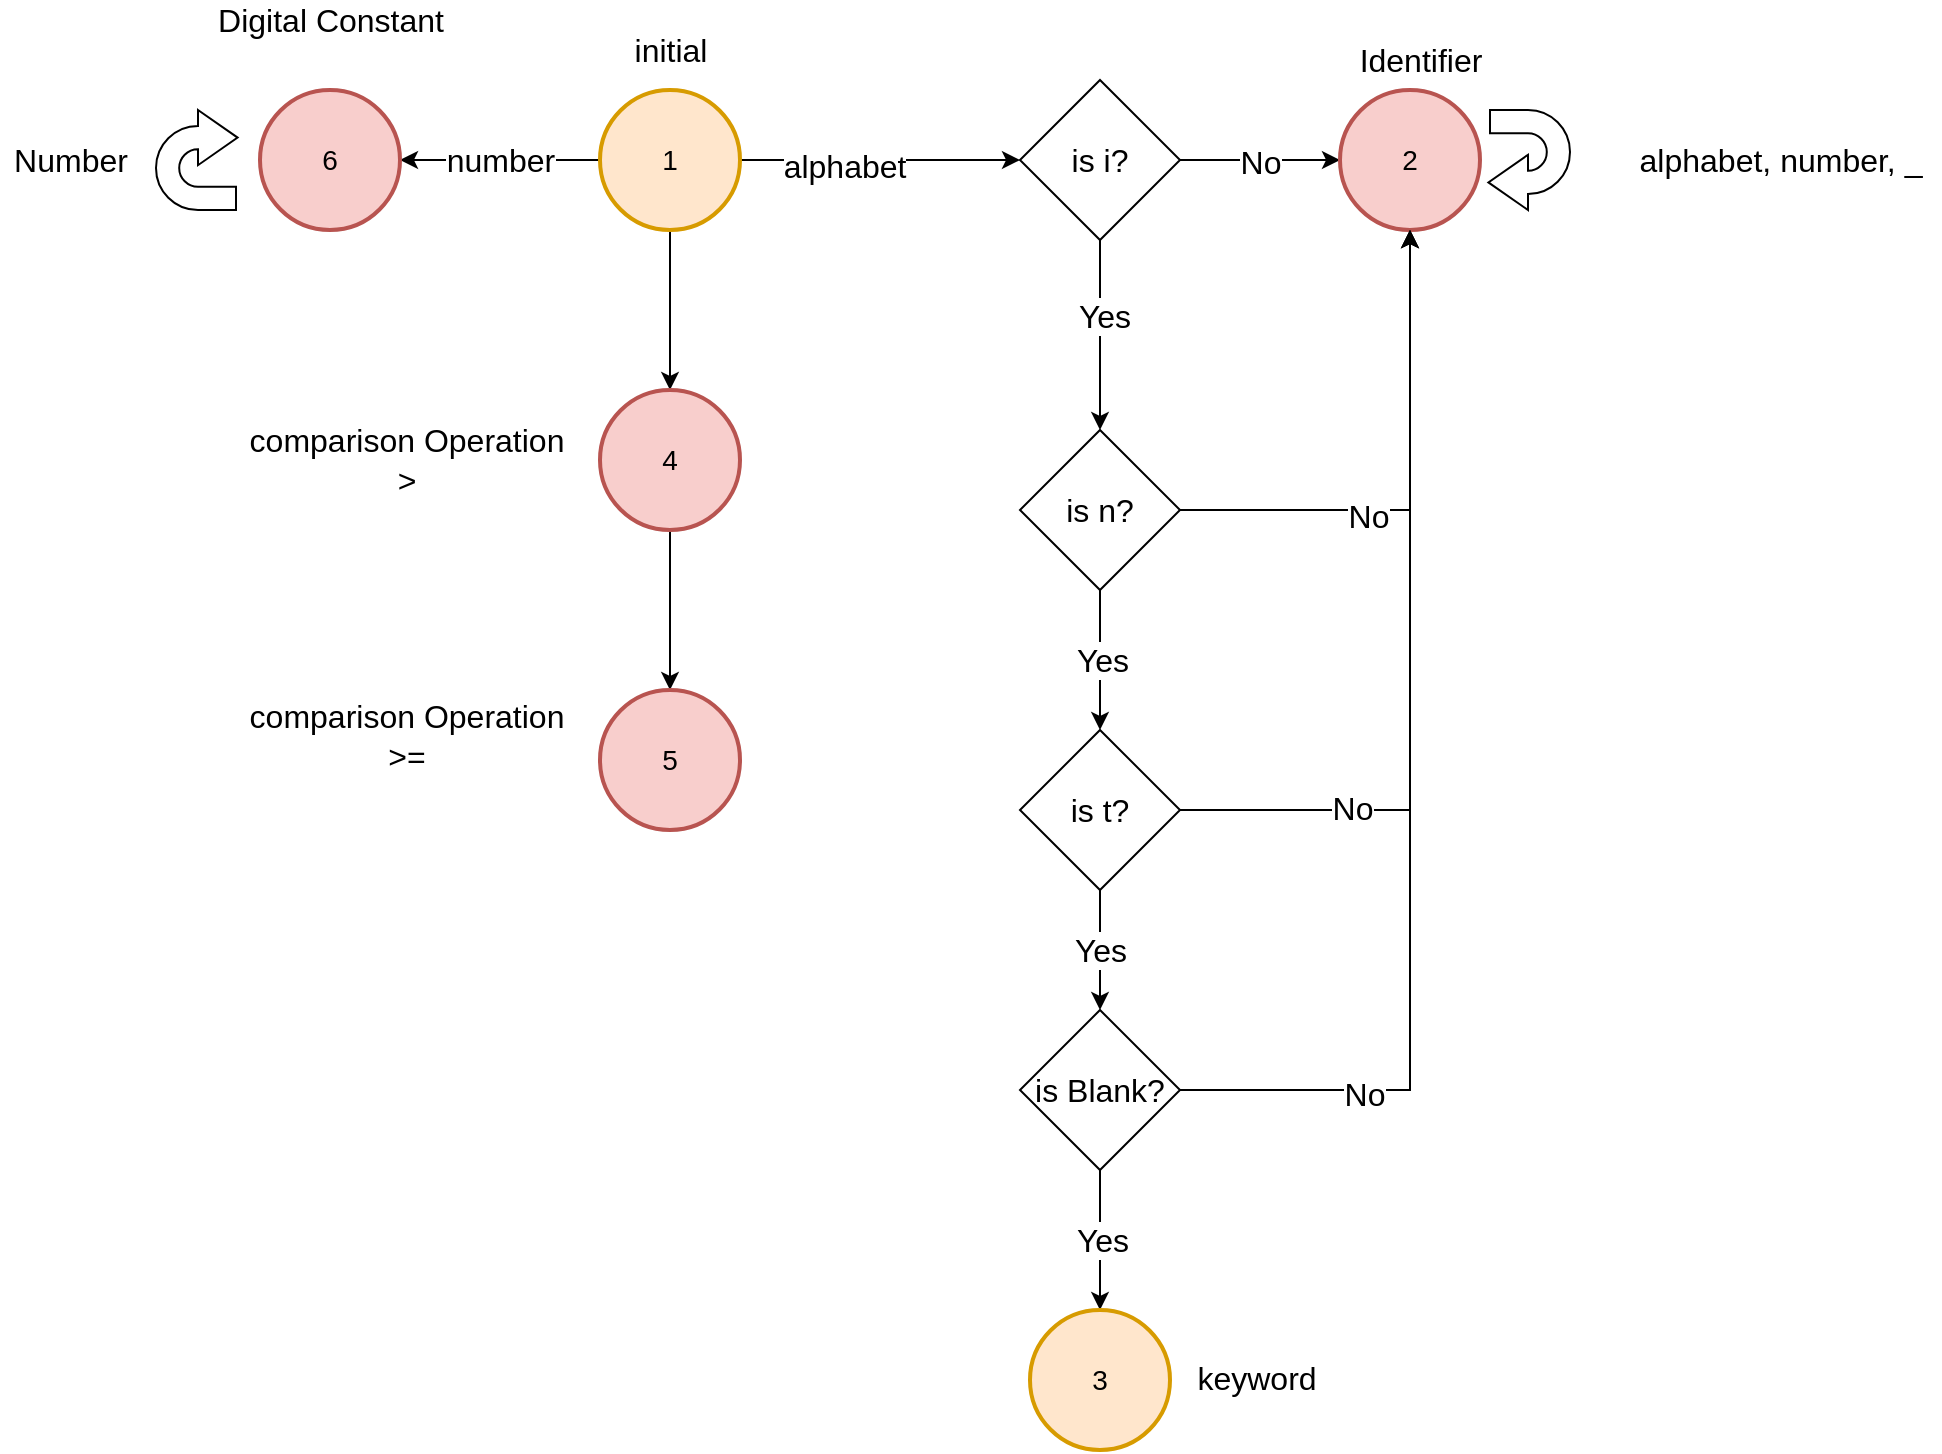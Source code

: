 <mxfile version="12.6.5" type="device"><diagram id="8Pe9YgwmKjx7p-n5R5P5" name="第 1 页"><mxGraphModel dx="2032" dy="693" grid="1" gridSize="10" guides="1" tooltips="1" connect="1" arrows="1" fold="1" page="1" pageScale="1" pageWidth="827" pageHeight="1169" math="0" shadow="0"><root><mxCell id="0"/><mxCell id="1" parent="0"/><mxCell id="IES1ussAODXLaJb70h9p-8" value="" style="edgeStyle=orthogonalEdgeStyle;rounded=0;orthogonalLoop=1;jettySize=auto;html=1;fontSize=16;" edge="1" parent="1" source="IES1ussAODXLaJb70h9p-1"><mxGeometry relative="1" as="geometry"><mxPoint x="460" y="295" as="targetPoint"/></mxGeometry></mxCell><mxCell id="IES1ussAODXLaJb70h9p-13" value="alphabet" style="text;html=1;align=center;verticalAlign=middle;resizable=0;points=[];labelBackgroundColor=#ffffff;fontSize=16;" vertex="1" connectable="0" parent="IES1ussAODXLaJb70h9p-8"><mxGeometry x="-0.26" y="-3" relative="1" as="geometry"><mxPoint as="offset"/></mxGeometry></mxCell><mxCell id="IES1ussAODXLaJb70h9p-40" value="" style="edgeStyle=orthogonalEdgeStyle;rounded=0;orthogonalLoop=1;jettySize=auto;html=1;fontSize=16;" edge="1" parent="1" source="IES1ussAODXLaJb70h9p-1"><mxGeometry relative="1" as="geometry"><mxPoint x="285" y="410" as="targetPoint"/></mxGeometry></mxCell><mxCell id="IES1ussAODXLaJb70h9p-46" value="number" style="edgeStyle=orthogonalEdgeStyle;rounded=0;orthogonalLoop=1;jettySize=auto;html=1;fontSize=16;entryX=1;entryY=0.5;entryDx=0;entryDy=0;entryPerimeter=0;" edge="1" parent="1" source="IES1ussAODXLaJb70h9p-1" target="IES1ussAODXLaJb70h9p-47"><mxGeometry relative="1" as="geometry"><mxPoint x="170" y="295" as="targetPoint"/></mxGeometry></mxCell><mxCell id="IES1ussAODXLaJb70h9p-1" value="1" style="strokeWidth=2;html=1;shape=mxgraph.flowchart.start_2;whiteSpace=wrap;fillColor=#ffe6cc;strokeColor=#d79b00;fontSize=14;" vertex="1" parent="1"><mxGeometry x="250" y="260" width="70" height="70" as="geometry"/></mxCell><mxCell id="IES1ussAODXLaJb70h9p-6" value="initial" style="text;html=1;align=center;verticalAlign=middle;resizable=0;points=[];autosize=1;fontSize=16;" vertex="1" parent="1"><mxGeometry x="260" y="230" width="50" height="20" as="geometry"/></mxCell><mxCell id="IES1ussAODXLaJb70h9p-15" value="No" style="edgeStyle=orthogonalEdgeStyle;curved=1;rounded=0;orthogonalLoop=1;jettySize=auto;html=1;exitX=1;exitY=0.5;exitDx=0;exitDy=0;fontSize=16;" edge="1" parent="1" source="IES1ussAODXLaJb70h9p-14"><mxGeometry relative="1" as="geometry"><mxPoint x="620" y="295" as="targetPoint"/></mxGeometry></mxCell><mxCell id="IES1ussAODXLaJb70h9p-19" style="edgeStyle=orthogonalEdgeStyle;curved=1;rounded=0;orthogonalLoop=1;jettySize=auto;html=1;exitX=0.5;exitY=1;exitDx=0;exitDy=0;fontSize=16;" edge="1" parent="1" source="IES1ussAODXLaJb70h9p-14"><mxGeometry relative="1" as="geometry"><mxPoint x="500" y="430" as="targetPoint"/></mxGeometry></mxCell><mxCell id="IES1ussAODXLaJb70h9p-20" value="Yes" style="text;html=1;align=center;verticalAlign=middle;resizable=0;points=[];labelBackgroundColor=#ffffff;fontSize=16;" vertex="1" connectable="0" parent="IES1ussAODXLaJb70h9p-19"><mxGeometry x="-0.213" y="2" relative="1" as="geometry"><mxPoint as="offset"/></mxGeometry></mxCell><mxCell id="IES1ussAODXLaJb70h9p-14" value="is i?" style="rhombus;whiteSpace=wrap;html=1;fontSize=16;" vertex="1" parent="1"><mxGeometry x="460" y="255" width="80" height="80" as="geometry"/></mxCell><mxCell id="IES1ussAODXLaJb70h9p-16" value="2" style="strokeWidth=2;html=1;shape=mxgraph.flowchart.start_2;whiteSpace=wrap;fillColor=#f8cecc;strokeColor=#b85450;fontSize=14;" vertex="1" parent="1"><mxGeometry x="620" y="260" width="70" height="70" as="geometry"/></mxCell><mxCell id="IES1ussAODXLaJb70h9p-17" value="Identifier" style="text;html=1;align=center;verticalAlign=middle;resizable=0;points=[];autosize=1;fontSize=16;" vertex="1" parent="1"><mxGeometry x="620" y="235" width="80" height="20" as="geometry"/></mxCell><mxCell id="IES1ussAODXLaJb70h9p-18" value="" style="html=1;shadow=0;dashed=0;align=center;verticalAlign=middle;shape=mxgraph.arrows2.uTurnArrow;dy=5.8;arrowHead=27.6;dx2=19.8;fontSize=16;rotation=-180;" vertex="1" parent="1"><mxGeometry x="695" y="270" width="40" height="50" as="geometry"/></mxCell><mxCell id="IES1ussAODXLaJb70h9p-23" style="edgeStyle=orthogonalEdgeStyle;rounded=0;orthogonalLoop=1;jettySize=auto;html=1;exitX=1;exitY=0.5;exitDx=0;exitDy=0;entryX=0.5;entryY=1;entryDx=0;entryDy=0;entryPerimeter=0;fontSize=16;" edge="1" parent="1" source="IES1ussAODXLaJb70h9p-21" target="IES1ussAODXLaJb70h9p-16"><mxGeometry relative="1" as="geometry"/></mxCell><mxCell id="IES1ussAODXLaJb70h9p-24" value="No" style="text;html=1;align=center;verticalAlign=middle;resizable=0;points=[];labelBackgroundColor=#ffffff;fontSize=16;" vertex="1" connectable="0" parent="IES1ussAODXLaJb70h9p-23"><mxGeometry x="-0.266" y="-3" relative="1" as="geometry"><mxPoint as="offset"/></mxGeometry></mxCell><mxCell id="IES1ussAODXLaJb70h9p-25" value="Yes" style="edgeStyle=orthogonalEdgeStyle;rounded=0;orthogonalLoop=1;jettySize=auto;html=1;exitX=0.5;exitY=1;exitDx=0;exitDy=0;fontSize=16;" edge="1" parent="1" source="IES1ussAODXLaJb70h9p-21"><mxGeometry relative="1" as="geometry"><mxPoint x="500" y="580" as="targetPoint"/></mxGeometry></mxCell><mxCell id="IES1ussAODXLaJb70h9p-21" value="is n?" style="rhombus;whiteSpace=wrap;html=1;fontSize=16;" vertex="1" parent="1"><mxGeometry x="460" y="430" width="80" height="80" as="geometry"/></mxCell><mxCell id="IES1ussAODXLaJb70h9p-27" style="edgeStyle=orthogonalEdgeStyle;rounded=0;orthogonalLoop=1;jettySize=auto;html=1;exitX=1;exitY=0.5;exitDx=0;exitDy=0;entryX=0.5;entryY=1;entryDx=0;entryDy=0;entryPerimeter=0;fontSize=16;" edge="1" parent="1" source="IES1ussAODXLaJb70h9p-26" target="IES1ussAODXLaJb70h9p-16"><mxGeometry relative="1" as="geometry"/></mxCell><mxCell id="IES1ussAODXLaJb70h9p-28" value="No" style="text;html=1;align=center;verticalAlign=middle;resizable=0;points=[];labelBackgroundColor=#ffffff;fontSize=16;" vertex="1" connectable="0" parent="IES1ussAODXLaJb70h9p-27"><mxGeometry x="-0.577" y="1" relative="1" as="geometry"><mxPoint as="offset"/></mxGeometry></mxCell><mxCell id="IES1ussAODXLaJb70h9p-30" value="Yes" style="edgeStyle=orthogonalEdgeStyle;rounded=0;orthogonalLoop=1;jettySize=auto;html=1;fontSize=16;" edge="1" parent="1" source="IES1ussAODXLaJb70h9p-26" target="IES1ussAODXLaJb70h9p-29"><mxGeometry relative="1" as="geometry"/></mxCell><mxCell id="IES1ussAODXLaJb70h9p-26" value="is t?" style="rhombus;whiteSpace=wrap;html=1;fontSize=16;" vertex="1" parent="1"><mxGeometry x="460" y="580" width="80" height="80" as="geometry"/></mxCell><mxCell id="IES1ussAODXLaJb70h9p-31" style="edgeStyle=orthogonalEdgeStyle;rounded=0;orthogonalLoop=1;jettySize=auto;html=1;exitX=1;exitY=0.5;exitDx=0;exitDy=0;fontSize=16;" edge="1" parent="1" source="IES1ussAODXLaJb70h9p-29" target="IES1ussAODXLaJb70h9p-16"><mxGeometry relative="1" as="geometry"/></mxCell><mxCell id="IES1ussAODXLaJb70h9p-32" value="No" style="text;html=1;align=center;verticalAlign=middle;resizable=0;points=[];labelBackgroundColor=#ffffff;fontSize=16;" vertex="1" connectable="0" parent="IES1ussAODXLaJb70h9p-31"><mxGeometry x="-0.664" y="-2" relative="1" as="geometry"><mxPoint as="offset"/></mxGeometry></mxCell><mxCell id="IES1ussAODXLaJb70h9p-33" value="Yes" style="edgeStyle=orthogonalEdgeStyle;rounded=0;orthogonalLoop=1;jettySize=auto;html=1;exitX=0.5;exitY=1;exitDx=0;exitDy=0;fontSize=16;" edge="1" parent="1" source="IES1ussAODXLaJb70h9p-29"><mxGeometry relative="1" as="geometry"><mxPoint x="500" y="870" as="targetPoint"/></mxGeometry></mxCell><mxCell id="IES1ussAODXLaJb70h9p-29" value="is Blank?" style="rhombus;whiteSpace=wrap;html=1;fontSize=16;" vertex="1" parent="1"><mxGeometry x="460" y="720" width="80" height="80" as="geometry"/></mxCell><mxCell id="IES1ussAODXLaJb70h9p-34" value="3" style="strokeWidth=2;html=1;shape=mxgraph.flowchart.start_2;whiteSpace=wrap;fillColor=#ffe6cc;strokeColor=#d79b00;fontSize=14;" vertex="1" parent="1"><mxGeometry x="465" y="870" width="70" height="70" as="geometry"/></mxCell><mxCell id="IES1ussAODXLaJb70h9p-35" value="keyword" style="text;html=1;align=center;verticalAlign=middle;resizable=0;points=[];autosize=1;fontSize=16;" vertex="1" parent="1"><mxGeometry x="543" y="894" width="70" height="20" as="geometry"/></mxCell><mxCell id="IES1ussAODXLaJb70h9p-43" value="" style="edgeStyle=orthogonalEdgeStyle;rounded=0;orthogonalLoop=1;jettySize=auto;html=1;fontSize=16;" edge="1" parent="1" source="IES1ussAODXLaJb70h9p-38" target="IES1ussAODXLaJb70h9p-42"><mxGeometry relative="1" as="geometry"/></mxCell><mxCell id="IES1ussAODXLaJb70h9p-38" value="4" style="strokeWidth=2;html=1;shape=mxgraph.flowchart.start_2;whiteSpace=wrap;fillColor=#f8cecc;strokeColor=#b85450;fontSize=14;" vertex="1" parent="1"><mxGeometry x="250" y="410" width="70" height="70" as="geometry"/></mxCell><mxCell id="IES1ussAODXLaJb70h9p-42" value="5" style="strokeWidth=2;html=1;shape=mxgraph.flowchart.start_2;whiteSpace=wrap;fillColor=#f8cecc;strokeColor=#b85450;fontSize=14;" vertex="1" parent="1"><mxGeometry x="250" y="560" width="70" height="70" as="geometry"/></mxCell><mxCell id="IES1ussAODXLaJb70h9p-41" value="comparison Operation&lt;br&gt;&amp;gt;" style="text;html=1;align=center;verticalAlign=middle;resizable=0;points=[];autosize=1;fontSize=16;" vertex="1" parent="1"><mxGeometry x="68" y="425" width="170" height="40" as="geometry"/></mxCell><mxCell id="IES1ussAODXLaJb70h9p-44" value="comparison Operation&lt;br&gt;&amp;gt;=" style="text;html=1;align=center;verticalAlign=middle;resizable=0;points=[];autosize=1;fontSize=16;" vertex="1" parent="1"><mxGeometry x="68" y="563.47" width="170" height="40" as="geometry"/></mxCell><mxCell id="IES1ussAODXLaJb70h9p-47" value="6" style="strokeWidth=2;html=1;shape=mxgraph.flowchart.start_2;whiteSpace=wrap;fillColor=#f8cecc;strokeColor=#b85450;fontSize=14;" vertex="1" parent="1"><mxGeometry x="80" y="260" width="70" height="70" as="geometry"/></mxCell><mxCell id="IES1ussAODXLaJb70h9p-48" value="alphabet, number, _" style="text;html=1;align=center;verticalAlign=middle;resizable=0;points=[];autosize=1;fontSize=16;" vertex="1" parent="1"><mxGeometry x="760" y="285" width="160" height="20" as="geometry"/></mxCell><mxCell id="IES1ussAODXLaJb70h9p-51" value="" style="html=1;shadow=0;dashed=0;align=center;verticalAlign=middle;shape=mxgraph.arrows2.uTurnArrow;dy=5.8;arrowHead=27.6;dx2=19.8;fontSize=16;rotation=0;" vertex="1" parent="1"><mxGeometry x="28" y="270" width="40" height="50" as="geometry"/></mxCell><mxCell id="IES1ussAODXLaJb70h9p-55" value="Digital Constant" style="text;html=1;align=center;verticalAlign=middle;resizable=0;points=[];autosize=1;fontSize=16;" vertex="1" parent="1"><mxGeometry x="50" y="215" width="130" height="20" as="geometry"/></mxCell><mxCell id="IES1ussAODXLaJb70h9p-56" value="Number" style="text;html=1;align=center;verticalAlign=middle;resizable=0;points=[];autosize=1;fontSize=16;" vertex="1" parent="1"><mxGeometry x="-50" y="285" width="70" height="20" as="geometry"/></mxCell></root></mxGraphModel></diagram></mxfile>